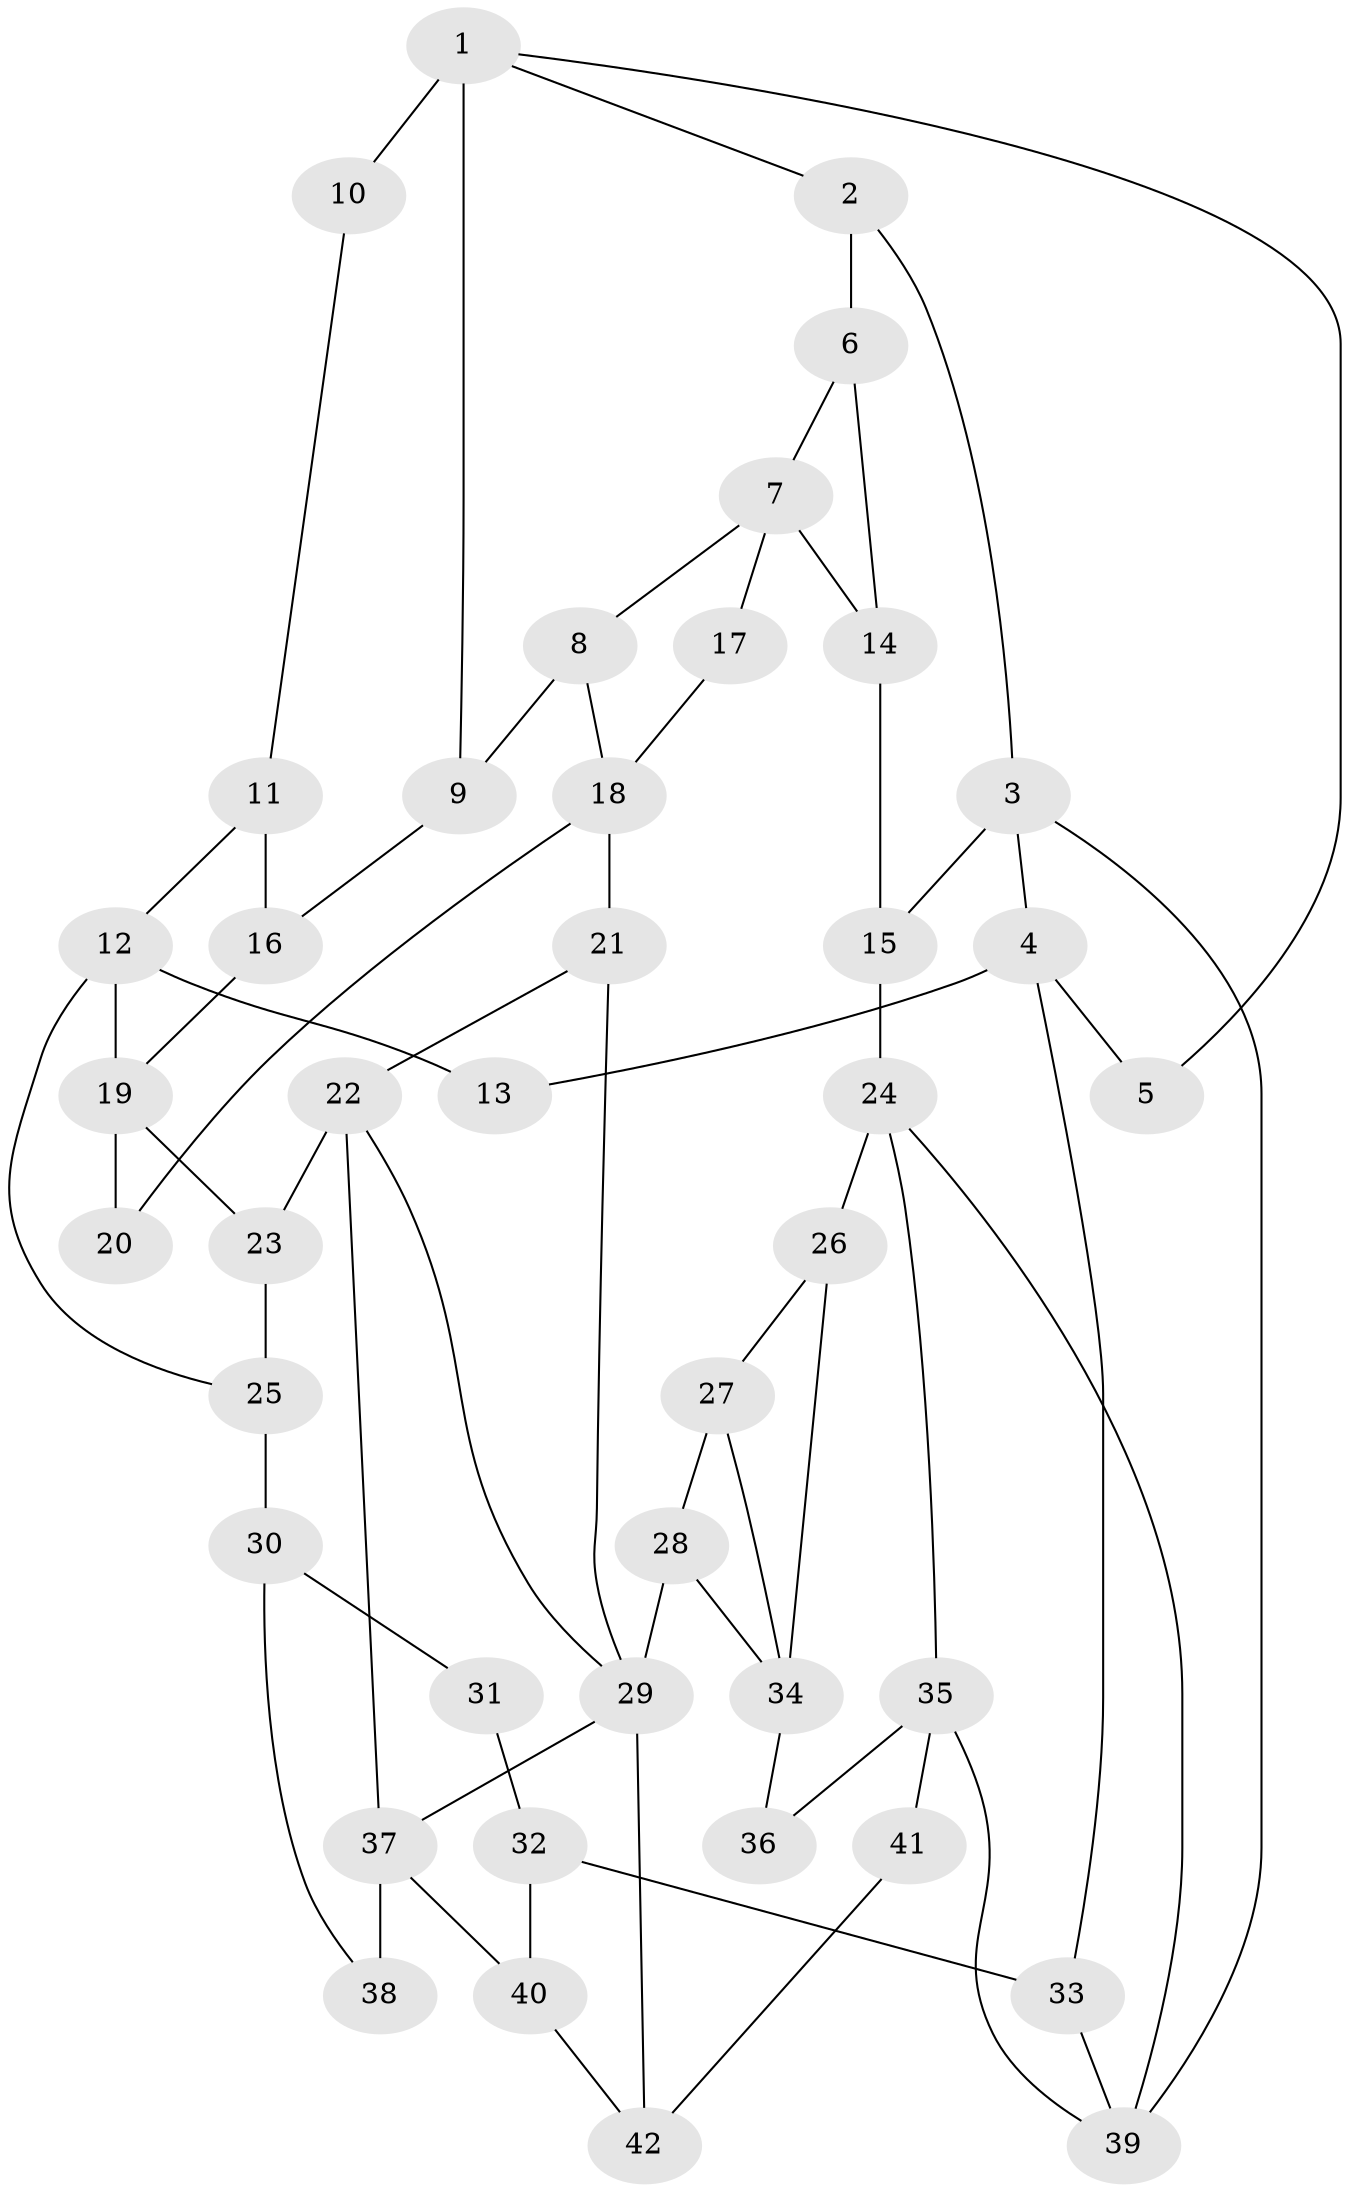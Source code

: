 // original degree distribution, {3: 0.03571428571428571, 4: 0.27380952380952384, 6: 0.27380952380952384, 5: 0.4166666666666667}
// Generated by graph-tools (version 1.1) at 2025/38/03/09/25 02:38:56]
// undirected, 42 vertices, 66 edges
graph export_dot {
graph [start="1"]
  node [color=gray90,style=filled];
  1;
  2;
  3;
  4;
  5;
  6;
  7;
  8;
  9;
  10;
  11;
  12;
  13;
  14;
  15;
  16;
  17;
  18;
  19;
  20;
  21;
  22;
  23;
  24;
  25;
  26;
  27;
  28;
  29;
  30;
  31;
  32;
  33;
  34;
  35;
  36;
  37;
  38;
  39;
  40;
  41;
  42;
  1 -- 2 [weight=1.0];
  1 -- 5 [weight=1.0];
  1 -- 9 [weight=1.0];
  1 -- 10 [weight=2.0];
  2 -- 3 [weight=1.0];
  2 -- 6 [weight=1.0];
  3 -- 4 [weight=1.0];
  3 -- 15 [weight=1.0];
  3 -- 39 [weight=1.0];
  4 -- 5 [weight=1.0];
  4 -- 13 [weight=1.0];
  4 -- 33 [weight=1.0];
  6 -- 7 [weight=1.0];
  6 -- 14 [weight=1.0];
  7 -- 8 [weight=1.0];
  7 -- 14 [weight=3.0];
  7 -- 17 [weight=1.0];
  8 -- 9 [weight=1.0];
  8 -- 18 [weight=1.0];
  9 -- 16 [weight=1.0];
  10 -- 11 [weight=1.0];
  11 -- 12 [weight=1.0];
  11 -- 16 [weight=1.0];
  12 -- 13 [weight=2.0];
  12 -- 19 [weight=2.0];
  12 -- 25 [weight=1.0];
  14 -- 15 [weight=2.0];
  15 -- 24 [weight=2.0];
  16 -- 19 [weight=1.0];
  17 -- 18 [weight=2.0];
  18 -- 20 [weight=1.0];
  18 -- 21 [weight=2.0];
  19 -- 20 [weight=2.0];
  19 -- 23 [weight=1.0];
  21 -- 22 [weight=1.0];
  21 -- 29 [weight=1.0];
  22 -- 23 [weight=1.0];
  22 -- 29 [weight=1.0];
  22 -- 37 [weight=1.0];
  23 -- 25 [weight=1.0];
  24 -- 26 [weight=1.0];
  24 -- 35 [weight=1.0];
  24 -- 39 [weight=1.0];
  25 -- 30 [weight=1.0];
  26 -- 27 [weight=1.0];
  26 -- 34 [weight=1.0];
  27 -- 28 [weight=3.0];
  27 -- 34 [weight=2.0];
  28 -- 29 [weight=2.0];
  28 -- 34 [weight=1.0];
  29 -- 37 [weight=1.0];
  29 -- 42 [weight=1.0];
  30 -- 31 [weight=2.0];
  30 -- 38 [weight=1.0];
  31 -- 32 [weight=1.0];
  32 -- 33 [weight=2.0];
  32 -- 40 [weight=2.0];
  33 -- 39 [weight=1.0];
  34 -- 36 [weight=2.0];
  35 -- 36 [weight=2.0];
  35 -- 39 [weight=1.0];
  35 -- 41 [weight=2.0];
  37 -- 38 [weight=2.0];
  37 -- 40 [weight=2.0];
  40 -- 42 [weight=1.0];
  41 -- 42 [weight=1.0];
}
